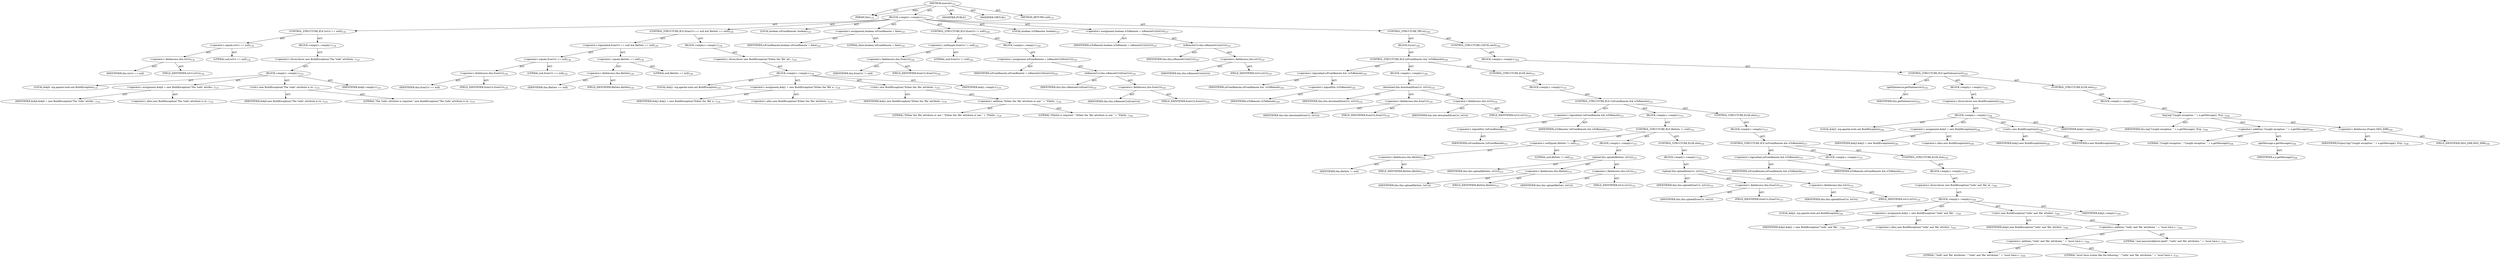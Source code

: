 digraph "execute" {  
"111669149700" [label = <(METHOD,execute)<SUB>133</SUB>> ]
"115964116995" [label = <(PARAM,this)<SUB>133</SUB>> ]
"25769803781" [label = <(BLOCK,&lt;empty&gt;,&lt;empty&gt;)<SUB>133</SUB>> ]
"47244640257" [label = <(CONTROL_STRUCTURE,IF,if (toUri == null))<SUB>134</SUB>> ]
"30064771092" [label = <(&lt;operator&gt;.equals,toUri == null)<SUB>134</SUB>> ]
"30064771093" [label = <(&lt;operator&gt;.fieldAccess,this.toUri)<SUB>134</SUB>> ]
"68719476777" [label = <(IDENTIFIER,this,toUri == null)> ]
"55834574857" [label = <(FIELD_IDENTIFIER,toUri,toUri)<SUB>134</SUB>> ]
"90194313220" [label = <(LITERAL,null,toUri == null)<SUB>134</SUB>> ]
"25769803782" [label = <(BLOCK,&lt;empty&gt;,&lt;empty&gt;)<SUB>134</SUB>> ]
"30064771094" [label = <(&lt;operator&gt;.throw,throw new BuildException(&quot;The 'todir' attribute...)<SUB>135</SUB>> ]
"25769803783" [label = <(BLOCK,&lt;empty&gt;,&lt;empty&gt;)<SUB>135</SUB>> ]
"94489280512" [label = <(LOCAL,$obj0: org.apache.tools.ant.BuildException)<SUB>135</SUB>> ]
"30064771095" [label = <(&lt;operator&gt;.assignment,$obj0 = new BuildException(&quot;The 'todir' attribu...)<SUB>135</SUB>> ]
"68719476778" [label = <(IDENTIFIER,$obj0,$obj0 = new BuildException(&quot;The 'todir' attribu...)<SUB>135</SUB>> ]
"30064771096" [label = <(&lt;operator&gt;.alloc,new BuildException(&quot;The 'todir' attribute is re...)<SUB>135</SUB>> ]
"30064771097" [label = <(&lt;init&gt;,new BuildException(&quot;The 'todir' attribute is re...)<SUB>135</SUB>> ]
"68719476779" [label = <(IDENTIFIER,$obj0,new BuildException(&quot;The 'todir' attribute is re...)<SUB>135</SUB>> ]
"90194313221" [label = <(LITERAL,&quot;The 'todir' attribute is required.&quot;,new BuildException(&quot;The 'todir' attribute is re...)<SUB>135</SUB>> ]
"68719476780" [label = <(IDENTIFIER,$obj0,&lt;empty&gt;)<SUB>135</SUB>> ]
"47244640258" [label = <(CONTROL_STRUCTURE,IF,if (fromUri == null &amp;&amp; fileSets == null))<SUB>138</SUB>> ]
"30064771098" [label = <(&lt;operator&gt;.logicalAnd,fromUri == null &amp;&amp; fileSets == null)<SUB>138</SUB>> ]
"30064771099" [label = <(&lt;operator&gt;.equals,fromUri == null)<SUB>138</SUB>> ]
"30064771100" [label = <(&lt;operator&gt;.fieldAccess,this.fromUri)<SUB>138</SUB>> ]
"68719476781" [label = <(IDENTIFIER,this,fromUri == null)> ]
"55834574858" [label = <(FIELD_IDENTIFIER,fromUri,fromUri)<SUB>138</SUB>> ]
"90194313222" [label = <(LITERAL,null,fromUri == null)<SUB>138</SUB>> ]
"30064771101" [label = <(&lt;operator&gt;.equals,fileSets == null)<SUB>138</SUB>> ]
"30064771102" [label = <(&lt;operator&gt;.fieldAccess,this.fileSets)<SUB>138</SUB>> ]
"68719476782" [label = <(IDENTIFIER,this,fileSets == null)> ]
"55834574859" [label = <(FIELD_IDENTIFIER,fileSets,fileSets)<SUB>138</SUB>> ]
"90194313223" [label = <(LITERAL,null,fileSets == null)<SUB>138</SUB>> ]
"25769803784" [label = <(BLOCK,&lt;empty&gt;,&lt;empty&gt;)<SUB>138</SUB>> ]
"30064771103" [label = <(&lt;operator&gt;.throw,throw new BuildException(&quot;Either the 'file' att...)<SUB>139</SUB>> ]
"25769803785" [label = <(BLOCK,&lt;empty&gt;,&lt;empty&gt;)<SUB>139</SUB>> ]
"94489280513" [label = <(LOCAL,$obj1: org.apache.tools.ant.BuildException)<SUB>139</SUB>> ]
"30064771104" [label = <(&lt;operator&gt;.assignment,$obj1 = new BuildException(&quot;Either the 'file' a...)<SUB>139</SUB>> ]
"68719476783" [label = <(IDENTIFIER,$obj1,$obj1 = new BuildException(&quot;Either the 'file' a...)<SUB>139</SUB>> ]
"30064771105" [label = <(&lt;operator&gt;.alloc,new BuildException(&quot;Either the 'file' attribute...)<SUB>139</SUB>> ]
"30064771106" [label = <(&lt;init&gt;,new BuildException(&quot;Either the 'file' attribute...)<SUB>139</SUB>> ]
"68719476784" [label = <(IDENTIFIER,$obj1,new BuildException(&quot;Either the 'file' attribute...)<SUB>139</SUB>> ]
"30064771107" [label = <(&lt;operator&gt;.addition,&quot;Either the 'file' attribute or one &quot; + &quot;FileSe...)<SUB>139</SUB>> ]
"90194313224" [label = <(LITERAL,&quot;Either the 'file' attribute or one &quot;,&quot;Either the 'file' attribute or one &quot; + &quot;FileSe...)<SUB>139</SUB>> ]
"90194313225" [label = <(LITERAL,&quot;FileSet is required.&quot;,&quot;Either the 'file' attribute or one &quot; + &quot;FileSe...)<SUB>140</SUB>> ]
"68719476785" [label = <(IDENTIFIER,$obj1,&lt;empty&gt;)<SUB>139</SUB>> ]
"94489280514" [label = <(LOCAL,boolean isFromRemote: boolean)<SUB>143</SUB>> ]
"30064771108" [label = <(&lt;operator&gt;.assignment,boolean isFromRemote = false)<SUB>143</SUB>> ]
"68719476786" [label = <(IDENTIFIER,isFromRemote,boolean isFromRemote = false)<SUB>143</SUB>> ]
"90194313226" [label = <(LITERAL,false,boolean isFromRemote = false)<SUB>143</SUB>> ]
"47244640259" [label = <(CONTROL_STRUCTURE,IF,if (fromUri != null))<SUB>144</SUB>> ]
"30064771109" [label = <(&lt;operator&gt;.notEquals,fromUri != null)<SUB>144</SUB>> ]
"30064771110" [label = <(&lt;operator&gt;.fieldAccess,this.fromUri)<SUB>144</SUB>> ]
"68719476787" [label = <(IDENTIFIER,this,fromUri != null)> ]
"55834574860" [label = <(FIELD_IDENTIFIER,fromUri,fromUri)<SUB>144</SUB>> ]
"90194313227" [label = <(LITERAL,null,fromUri != null)<SUB>144</SUB>> ]
"25769803786" [label = <(BLOCK,&lt;empty&gt;,&lt;empty&gt;)<SUB>144</SUB>> ]
"30064771111" [label = <(&lt;operator&gt;.assignment,isFromRemote = isRemoteUri(fromUri))<SUB>145</SUB>> ]
"68719476788" [label = <(IDENTIFIER,isFromRemote,isFromRemote = isRemoteUri(fromUri))<SUB>145</SUB>> ]
"30064771112" [label = <(isRemoteUri,this.isRemoteUri(fromUri))<SUB>145</SUB>> ]
"68719476741" [label = <(IDENTIFIER,this,this.isRemoteUri(fromUri))<SUB>145</SUB>> ]
"30064771113" [label = <(&lt;operator&gt;.fieldAccess,this.fromUri)<SUB>145</SUB>> ]
"68719476789" [label = <(IDENTIFIER,this,this.isRemoteUri(fromUri))> ]
"55834574861" [label = <(FIELD_IDENTIFIER,fromUri,fromUri)<SUB>145</SUB>> ]
"94489280515" [label = <(LOCAL,boolean isToRemote: boolean)<SUB>147</SUB>> ]
"30064771114" [label = <(&lt;operator&gt;.assignment,boolean isToRemote = isRemoteUri(toUri))<SUB>147</SUB>> ]
"68719476790" [label = <(IDENTIFIER,isToRemote,boolean isToRemote = isRemoteUri(toUri))<SUB>147</SUB>> ]
"30064771115" [label = <(isRemoteUri,this.isRemoteUri(toUri))<SUB>147</SUB>> ]
"68719476742" [label = <(IDENTIFIER,this,this.isRemoteUri(toUri))<SUB>147</SUB>> ]
"30064771116" [label = <(&lt;operator&gt;.fieldAccess,this.toUri)<SUB>147</SUB>> ]
"68719476791" [label = <(IDENTIFIER,this,this.isRemoteUri(toUri))> ]
"55834574862" [label = <(FIELD_IDENTIFIER,toUri,toUri)<SUB>147</SUB>> ]
"47244640260" [label = <(CONTROL_STRUCTURE,TRY,try)<SUB>148</SUB>> ]
"25769803787" [label = <(BLOCK,try,try)<SUB>148</SUB>> ]
"47244640261" [label = <(CONTROL_STRUCTURE,IF,if (isFromRemote &amp;&amp; !isToRemote))<SUB>149</SUB>> ]
"30064771117" [label = <(&lt;operator&gt;.logicalAnd,isFromRemote &amp;&amp; !isToRemote)<SUB>149</SUB>> ]
"68719476792" [label = <(IDENTIFIER,isFromRemote,isFromRemote &amp;&amp; !isToRemote)<SUB>149</SUB>> ]
"30064771118" [label = <(&lt;operator&gt;.logicalNot,!isToRemote)<SUB>149</SUB>> ]
"68719476793" [label = <(IDENTIFIER,isToRemote,!isToRemote)<SUB>149</SUB>> ]
"25769803788" [label = <(BLOCK,&lt;empty&gt;,&lt;empty&gt;)<SUB>149</SUB>> ]
"30064771119" [label = <(download,this.download(fromUri, toUri))<SUB>150</SUB>> ]
"68719476743" [label = <(IDENTIFIER,this,this.download(fromUri, toUri))<SUB>150</SUB>> ]
"30064771120" [label = <(&lt;operator&gt;.fieldAccess,this.fromUri)<SUB>150</SUB>> ]
"68719476794" [label = <(IDENTIFIER,this,this.download(fromUri, toUri))> ]
"55834574863" [label = <(FIELD_IDENTIFIER,fromUri,fromUri)<SUB>150</SUB>> ]
"30064771121" [label = <(&lt;operator&gt;.fieldAccess,this.toUri)<SUB>150</SUB>> ]
"68719476795" [label = <(IDENTIFIER,this,this.download(fromUri, toUri))> ]
"55834574864" [label = <(FIELD_IDENTIFIER,toUri,toUri)<SUB>150</SUB>> ]
"47244640262" [label = <(CONTROL_STRUCTURE,ELSE,else)<SUB>151</SUB>> ]
"25769803789" [label = <(BLOCK,&lt;empty&gt;,&lt;empty&gt;)<SUB>151</SUB>> ]
"47244640263" [label = <(CONTROL_STRUCTURE,IF,if (!isFromRemote &amp;&amp; isToRemote))<SUB>151</SUB>> ]
"30064771122" [label = <(&lt;operator&gt;.logicalAnd,!isFromRemote &amp;&amp; isToRemote)<SUB>151</SUB>> ]
"30064771123" [label = <(&lt;operator&gt;.logicalNot,!isFromRemote)<SUB>151</SUB>> ]
"68719476796" [label = <(IDENTIFIER,isFromRemote,!isFromRemote)<SUB>151</SUB>> ]
"68719476797" [label = <(IDENTIFIER,isToRemote,!isFromRemote &amp;&amp; isToRemote)<SUB>151</SUB>> ]
"25769803790" [label = <(BLOCK,&lt;empty&gt;,&lt;empty&gt;)<SUB>151</SUB>> ]
"47244640264" [label = <(CONTROL_STRUCTURE,IF,if (fileSets != null))<SUB>152</SUB>> ]
"30064771124" [label = <(&lt;operator&gt;.notEquals,fileSets != null)<SUB>152</SUB>> ]
"30064771125" [label = <(&lt;operator&gt;.fieldAccess,this.fileSets)<SUB>152</SUB>> ]
"68719476798" [label = <(IDENTIFIER,this,fileSets != null)> ]
"55834574865" [label = <(FIELD_IDENTIFIER,fileSets,fileSets)<SUB>152</SUB>> ]
"90194313228" [label = <(LITERAL,null,fileSets != null)<SUB>152</SUB>> ]
"25769803791" [label = <(BLOCK,&lt;empty&gt;,&lt;empty&gt;)<SUB>152</SUB>> ]
"30064771126" [label = <(upload,this.upload(fileSets, toUri))<SUB>153</SUB>> ]
"68719476744" [label = <(IDENTIFIER,this,this.upload(fileSets, toUri))<SUB>153</SUB>> ]
"30064771127" [label = <(&lt;operator&gt;.fieldAccess,this.fileSets)<SUB>153</SUB>> ]
"68719476799" [label = <(IDENTIFIER,this,this.upload(fileSets, toUri))> ]
"55834574866" [label = <(FIELD_IDENTIFIER,fileSets,fileSets)<SUB>153</SUB>> ]
"30064771128" [label = <(&lt;operator&gt;.fieldAccess,this.toUri)<SUB>153</SUB>> ]
"68719476800" [label = <(IDENTIFIER,this,this.upload(fileSets, toUri))> ]
"55834574867" [label = <(FIELD_IDENTIFIER,toUri,toUri)<SUB>153</SUB>> ]
"47244640265" [label = <(CONTROL_STRUCTURE,ELSE,else)<SUB>154</SUB>> ]
"25769803792" [label = <(BLOCK,&lt;empty&gt;,&lt;empty&gt;)<SUB>154</SUB>> ]
"30064771129" [label = <(upload,this.upload(fromUri, toUri))<SUB>155</SUB>> ]
"68719476745" [label = <(IDENTIFIER,this,this.upload(fromUri, toUri))<SUB>155</SUB>> ]
"30064771130" [label = <(&lt;operator&gt;.fieldAccess,this.fromUri)<SUB>155</SUB>> ]
"68719476801" [label = <(IDENTIFIER,this,this.upload(fromUri, toUri))> ]
"55834574868" [label = <(FIELD_IDENTIFIER,fromUri,fromUri)<SUB>155</SUB>> ]
"30064771131" [label = <(&lt;operator&gt;.fieldAccess,this.toUri)<SUB>155</SUB>> ]
"68719476802" [label = <(IDENTIFIER,this,this.upload(fromUri, toUri))> ]
"55834574869" [label = <(FIELD_IDENTIFIER,toUri,toUri)<SUB>155</SUB>> ]
"47244640266" [label = <(CONTROL_STRUCTURE,ELSE,else)<SUB>157</SUB>> ]
"25769803793" [label = <(BLOCK,&lt;empty&gt;,&lt;empty&gt;)<SUB>157</SUB>> ]
"47244640267" [label = <(CONTROL_STRUCTURE,IF,if (isFromRemote &amp;&amp; isToRemote))<SUB>157</SUB>> ]
"30064771132" [label = <(&lt;operator&gt;.logicalAnd,isFromRemote &amp;&amp; isToRemote)<SUB>157</SUB>> ]
"68719476803" [label = <(IDENTIFIER,isFromRemote,isFromRemote &amp;&amp; isToRemote)<SUB>157</SUB>> ]
"68719476804" [label = <(IDENTIFIER,isToRemote,isFromRemote &amp;&amp; isToRemote)<SUB>157</SUB>> ]
"25769803794" [label = <(BLOCK,&lt;empty&gt;,&lt;empty&gt;)<SUB>157</SUB>> ]
"47244640268" [label = <(CONTROL_STRUCTURE,ELSE,else)<SUB>159</SUB>> ]
"25769803795" [label = <(BLOCK,&lt;empty&gt;,&lt;empty&gt;)<SUB>159</SUB>> ]
"30064771133" [label = <(&lt;operator&gt;.throw,throw new BuildException(&quot;'todir' and 'file' at...)<SUB>160</SUB>> ]
"25769803796" [label = <(BLOCK,&lt;empty&gt;,&lt;empty&gt;)<SUB>160</SUB>> ]
"94489280516" [label = <(LOCAL,$obj2: org.apache.tools.ant.BuildException)<SUB>160</SUB>> ]
"30064771134" [label = <(&lt;operator&gt;.assignment,$obj2 = new BuildException(&quot;'todir' and 'file' ...)<SUB>160</SUB>> ]
"68719476805" [label = <(IDENTIFIER,$obj2,$obj2 = new BuildException(&quot;'todir' and 'file' ...)<SUB>160</SUB>> ]
"30064771135" [label = <(&lt;operator&gt;.alloc,new BuildException(&quot;'todir' and 'file' attribut...)<SUB>160</SUB>> ]
"30064771136" [label = <(&lt;init&gt;,new BuildException(&quot;'todir' and 'file' attribut...)<SUB>160</SUB>> ]
"68719476806" [label = <(IDENTIFIER,$obj2,new BuildException(&quot;'todir' and 'file' attribut...)<SUB>160</SUB>> ]
"30064771137" [label = <(&lt;operator&gt;.addition,&quot;'todir' and 'file' attributes &quot; + &quot;must have s...)<SUB>160</SUB>> ]
"30064771138" [label = <(&lt;operator&gt;.addition,&quot;'todir' and 'file' attributes &quot; + &quot;must have s...)<SUB>160</SUB>> ]
"90194313229" [label = <(LITERAL,&quot;'todir' and 'file' attributes &quot;,&quot;'todir' and 'file' attributes &quot; + &quot;must have s...)<SUB>160</SUB>> ]
"90194313230" [label = <(LITERAL,&quot;must have syntax like the following: &quot;,&quot;'todir' and 'file' attributes &quot; + &quot;must have s...)<SUB>161</SUB>> ]
"90194313231" [label = <(LITERAL,&quot;user:password@host:/path&quot;,&quot;'todir' and 'file' attributes &quot; + &quot;must have s...)<SUB>162</SUB>> ]
"68719476807" [label = <(IDENTIFIER,$obj2,&lt;empty&gt;)<SUB>160</SUB>> ]
"47244640269" [label = <(CONTROL_STRUCTURE,CATCH,catch)<SUB>164</SUB>> ]
"25769803797" [label = <(BLOCK,&lt;empty&gt;,&lt;empty&gt;)<SUB>164</SUB>> ]
"47244640270" [label = <(CONTROL_STRUCTURE,IF,if (getFailonerror()))<SUB>165</SUB>> ]
"30064771139" [label = <(getFailonerror,getFailonerror())<SUB>165</SUB>> ]
"68719476746" [label = <(IDENTIFIER,this,getFailonerror())<SUB>165</SUB>> ]
"25769803798" [label = <(BLOCK,&lt;empty&gt;,&lt;empty&gt;)<SUB>165</SUB>> ]
"30064771140" [label = <(&lt;operator&gt;.throw,throw new BuildException(e);)<SUB>166</SUB>> ]
"25769803799" [label = <(BLOCK,&lt;empty&gt;,&lt;empty&gt;)<SUB>166</SUB>> ]
"94489280517" [label = <(LOCAL,$obj3: org.apache.tools.ant.BuildException)<SUB>166</SUB>> ]
"30064771141" [label = <(&lt;operator&gt;.assignment,$obj3 = new BuildException(e))<SUB>166</SUB>> ]
"68719476808" [label = <(IDENTIFIER,$obj3,$obj3 = new BuildException(e))<SUB>166</SUB>> ]
"30064771142" [label = <(&lt;operator&gt;.alloc,new BuildException(e))<SUB>166</SUB>> ]
"30064771143" [label = <(&lt;init&gt;,new BuildException(e))<SUB>166</SUB>> ]
"68719476809" [label = <(IDENTIFIER,$obj3,new BuildException(e))<SUB>166</SUB>> ]
"68719476810" [label = <(IDENTIFIER,e,new BuildException(e))<SUB>166</SUB>> ]
"68719476811" [label = <(IDENTIFIER,$obj3,&lt;empty&gt;)<SUB>166</SUB>> ]
"47244640271" [label = <(CONTROL_STRUCTURE,ELSE,else)<SUB>167</SUB>> ]
"25769803800" [label = <(BLOCK,&lt;empty&gt;,&lt;empty&gt;)<SUB>167</SUB>> ]
"30064771144" [label = <(log,log(&quot;Caught exception: &quot; + e.getMessage(), Proj...)<SUB>168</SUB>> ]
"68719476747" [label = <(IDENTIFIER,this,log(&quot;Caught exception: &quot; + e.getMessage(), Proj...)<SUB>168</SUB>> ]
"30064771145" [label = <(&lt;operator&gt;.addition,&quot;Caught exception: &quot; + e.getMessage())<SUB>168</SUB>> ]
"90194313232" [label = <(LITERAL,&quot;Caught exception: &quot;,&quot;Caught exception: &quot; + e.getMessage())<SUB>168</SUB>> ]
"30064771146" [label = <(getMessage,e.getMessage())<SUB>168</SUB>> ]
"68719476812" [label = <(IDENTIFIER,e,e.getMessage())<SUB>168</SUB>> ]
"30064771147" [label = <(&lt;operator&gt;.fieldAccess,Project.MSG_ERR)<SUB>168</SUB>> ]
"68719476813" [label = <(IDENTIFIER,Project,log(&quot;Caught exception: &quot; + e.getMessage(), Proj...)<SUB>168</SUB>> ]
"55834574870" [label = <(FIELD_IDENTIFIER,MSG_ERR,MSG_ERR)<SUB>168</SUB>> ]
"133143986187" [label = <(MODIFIER,PUBLIC)> ]
"133143986188" [label = <(MODIFIER,VIRTUAL)> ]
"128849018884" [label = <(METHOD_RETURN,void)<SUB>133</SUB>> ]
  "111669149700" -> "115964116995"  [ label = "AST: "] 
  "111669149700" -> "25769803781"  [ label = "AST: "] 
  "111669149700" -> "133143986187"  [ label = "AST: "] 
  "111669149700" -> "133143986188"  [ label = "AST: "] 
  "111669149700" -> "128849018884"  [ label = "AST: "] 
  "25769803781" -> "47244640257"  [ label = "AST: "] 
  "25769803781" -> "47244640258"  [ label = "AST: "] 
  "25769803781" -> "94489280514"  [ label = "AST: "] 
  "25769803781" -> "30064771108"  [ label = "AST: "] 
  "25769803781" -> "47244640259"  [ label = "AST: "] 
  "25769803781" -> "94489280515"  [ label = "AST: "] 
  "25769803781" -> "30064771114"  [ label = "AST: "] 
  "25769803781" -> "47244640260"  [ label = "AST: "] 
  "47244640257" -> "30064771092"  [ label = "AST: "] 
  "47244640257" -> "25769803782"  [ label = "AST: "] 
  "30064771092" -> "30064771093"  [ label = "AST: "] 
  "30064771092" -> "90194313220"  [ label = "AST: "] 
  "30064771093" -> "68719476777"  [ label = "AST: "] 
  "30064771093" -> "55834574857"  [ label = "AST: "] 
  "25769803782" -> "30064771094"  [ label = "AST: "] 
  "30064771094" -> "25769803783"  [ label = "AST: "] 
  "25769803783" -> "94489280512"  [ label = "AST: "] 
  "25769803783" -> "30064771095"  [ label = "AST: "] 
  "25769803783" -> "30064771097"  [ label = "AST: "] 
  "25769803783" -> "68719476780"  [ label = "AST: "] 
  "30064771095" -> "68719476778"  [ label = "AST: "] 
  "30064771095" -> "30064771096"  [ label = "AST: "] 
  "30064771097" -> "68719476779"  [ label = "AST: "] 
  "30064771097" -> "90194313221"  [ label = "AST: "] 
  "47244640258" -> "30064771098"  [ label = "AST: "] 
  "47244640258" -> "25769803784"  [ label = "AST: "] 
  "30064771098" -> "30064771099"  [ label = "AST: "] 
  "30064771098" -> "30064771101"  [ label = "AST: "] 
  "30064771099" -> "30064771100"  [ label = "AST: "] 
  "30064771099" -> "90194313222"  [ label = "AST: "] 
  "30064771100" -> "68719476781"  [ label = "AST: "] 
  "30064771100" -> "55834574858"  [ label = "AST: "] 
  "30064771101" -> "30064771102"  [ label = "AST: "] 
  "30064771101" -> "90194313223"  [ label = "AST: "] 
  "30064771102" -> "68719476782"  [ label = "AST: "] 
  "30064771102" -> "55834574859"  [ label = "AST: "] 
  "25769803784" -> "30064771103"  [ label = "AST: "] 
  "30064771103" -> "25769803785"  [ label = "AST: "] 
  "25769803785" -> "94489280513"  [ label = "AST: "] 
  "25769803785" -> "30064771104"  [ label = "AST: "] 
  "25769803785" -> "30064771106"  [ label = "AST: "] 
  "25769803785" -> "68719476785"  [ label = "AST: "] 
  "30064771104" -> "68719476783"  [ label = "AST: "] 
  "30064771104" -> "30064771105"  [ label = "AST: "] 
  "30064771106" -> "68719476784"  [ label = "AST: "] 
  "30064771106" -> "30064771107"  [ label = "AST: "] 
  "30064771107" -> "90194313224"  [ label = "AST: "] 
  "30064771107" -> "90194313225"  [ label = "AST: "] 
  "30064771108" -> "68719476786"  [ label = "AST: "] 
  "30064771108" -> "90194313226"  [ label = "AST: "] 
  "47244640259" -> "30064771109"  [ label = "AST: "] 
  "47244640259" -> "25769803786"  [ label = "AST: "] 
  "30064771109" -> "30064771110"  [ label = "AST: "] 
  "30064771109" -> "90194313227"  [ label = "AST: "] 
  "30064771110" -> "68719476787"  [ label = "AST: "] 
  "30064771110" -> "55834574860"  [ label = "AST: "] 
  "25769803786" -> "30064771111"  [ label = "AST: "] 
  "30064771111" -> "68719476788"  [ label = "AST: "] 
  "30064771111" -> "30064771112"  [ label = "AST: "] 
  "30064771112" -> "68719476741"  [ label = "AST: "] 
  "30064771112" -> "30064771113"  [ label = "AST: "] 
  "30064771113" -> "68719476789"  [ label = "AST: "] 
  "30064771113" -> "55834574861"  [ label = "AST: "] 
  "30064771114" -> "68719476790"  [ label = "AST: "] 
  "30064771114" -> "30064771115"  [ label = "AST: "] 
  "30064771115" -> "68719476742"  [ label = "AST: "] 
  "30064771115" -> "30064771116"  [ label = "AST: "] 
  "30064771116" -> "68719476791"  [ label = "AST: "] 
  "30064771116" -> "55834574862"  [ label = "AST: "] 
  "47244640260" -> "25769803787"  [ label = "AST: "] 
  "47244640260" -> "47244640269"  [ label = "AST: "] 
  "25769803787" -> "47244640261"  [ label = "AST: "] 
  "47244640261" -> "30064771117"  [ label = "AST: "] 
  "47244640261" -> "25769803788"  [ label = "AST: "] 
  "47244640261" -> "47244640262"  [ label = "AST: "] 
  "30064771117" -> "68719476792"  [ label = "AST: "] 
  "30064771117" -> "30064771118"  [ label = "AST: "] 
  "30064771118" -> "68719476793"  [ label = "AST: "] 
  "25769803788" -> "30064771119"  [ label = "AST: "] 
  "30064771119" -> "68719476743"  [ label = "AST: "] 
  "30064771119" -> "30064771120"  [ label = "AST: "] 
  "30064771119" -> "30064771121"  [ label = "AST: "] 
  "30064771120" -> "68719476794"  [ label = "AST: "] 
  "30064771120" -> "55834574863"  [ label = "AST: "] 
  "30064771121" -> "68719476795"  [ label = "AST: "] 
  "30064771121" -> "55834574864"  [ label = "AST: "] 
  "47244640262" -> "25769803789"  [ label = "AST: "] 
  "25769803789" -> "47244640263"  [ label = "AST: "] 
  "47244640263" -> "30064771122"  [ label = "AST: "] 
  "47244640263" -> "25769803790"  [ label = "AST: "] 
  "47244640263" -> "47244640266"  [ label = "AST: "] 
  "30064771122" -> "30064771123"  [ label = "AST: "] 
  "30064771122" -> "68719476797"  [ label = "AST: "] 
  "30064771123" -> "68719476796"  [ label = "AST: "] 
  "25769803790" -> "47244640264"  [ label = "AST: "] 
  "47244640264" -> "30064771124"  [ label = "AST: "] 
  "47244640264" -> "25769803791"  [ label = "AST: "] 
  "47244640264" -> "47244640265"  [ label = "AST: "] 
  "30064771124" -> "30064771125"  [ label = "AST: "] 
  "30064771124" -> "90194313228"  [ label = "AST: "] 
  "30064771125" -> "68719476798"  [ label = "AST: "] 
  "30064771125" -> "55834574865"  [ label = "AST: "] 
  "25769803791" -> "30064771126"  [ label = "AST: "] 
  "30064771126" -> "68719476744"  [ label = "AST: "] 
  "30064771126" -> "30064771127"  [ label = "AST: "] 
  "30064771126" -> "30064771128"  [ label = "AST: "] 
  "30064771127" -> "68719476799"  [ label = "AST: "] 
  "30064771127" -> "55834574866"  [ label = "AST: "] 
  "30064771128" -> "68719476800"  [ label = "AST: "] 
  "30064771128" -> "55834574867"  [ label = "AST: "] 
  "47244640265" -> "25769803792"  [ label = "AST: "] 
  "25769803792" -> "30064771129"  [ label = "AST: "] 
  "30064771129" -> "68719476745"  [ label = "AST: "] 
  "30064771129" -> "30064771130"  [ label = "AST: "] 
  "30064771129" -> "30064771131"  [ label = "AST: "] 
  "30064771130" -> "68719476801"  [ label = "AST: "] 
  "30064771130" -> "55834574868"  [ label = "AST: "] 
  "30064771131" -> "68719476802"  [ label = "AST: "] 
  "30064771131" -> "55834574869"  [ label = "AST: "] 
  "47244640266" -> "25769803793"  [ label = "AST: "] 
  "25769803793" -> "47244640267"  [ label = "AST: "] 
  "47244640267" -> "30064771132"  [ label = "AST: "] 
  "47244640267" -> "25769803794"  [ label = "AST: "] 
  "47244640267" -> "47244640268"  [ label = "AST: "] 
  "30064771132" -> "68719476803"  [ label = "AST: "] 
  "30064771132" -> "68719476804"  [ label = "AST: "] 
  "47244640268" -> "25769803795"  [ label = "AST: "] 
  "25769803795" -> "30064771133"  [ label = "AST: "] 
  "30064771133" -> "25769803796"  [ label = "AST: "] 
  "25769803796" -> "94489280516"  [ label = "AST: "] 
  "25769803796" -> "30064771134"  [ label = "AST: "] 
  "25769803796" -> "30064771136"  [ label = "AST: "] 
  "25769803796" -> "68719476807"  [ label = "AST: "] 
  "30064771134" -> "68719476805"  [ label = "AST: "] 
  "30064771134" -> "30064771135"  [ label = "AST: "] 
  "30064771136" -> "68719476806"  [ label = "AST: "] 
  "30064771136" -> "30064771137"  [ label = "AST: "] 
  "30064771137" -> "30064771138"  [ label = "AST: "] 
  "30064771137" -> "90194313231"  [ label = "AST: "] 
  "30064771138" -> "90194313229"  [ label = "AST: "] 
  "30064771138" -> "90194313230"  [ label = "AST: "] 
  "47244640269" -> "25769803797"  [ label = "AST: "] 
  "25769803797" -> "47244640270"  [ label = "AST: "] 
  "47244640270" -> "30064771139"  [ label = "AST: "] 
  "47244640270" -> "25769803798"  [ label = "AST: "] 
  "47244640270" -> "47244640271"  [ label = "AST: "] 
  "30064771139" -> "68719476746"  [ label = "AST: "] 
  "25769803798" -> "30064771140"  [ label = "AST: "] 
  "30064771140" -> "25769803799"  [ label = "AST: "] 
  "25769803799" -> "94489280517"  [ label = "AST: "] 
  "25769803799" -> "30064771141"  [ label = "AST: "] 
  "25769803799" -> "30064771143"  [ label = "AST: "] 
  "25769803799" -> "68719476811"  [ label = "AST: "] 
  "30064771141" -> "68719476808"  [ label = "AST: "] 
  "30064771141" -> "30064771142"  [ label = "AST: "] 
  "30064771143" -> "68719476809"  [ label = "AST: "] 
  "30064771143" -> "68719476810"  [ label = "AST: "] 
  "47244640271" -> "25769803800"  [ label = "AST: "] 
  "25769803800" -> "30064771144"  [ label = "AST: "] 
  "30064771144" -> "68719476747"  [ label = "AST: "] 
  "30064771144" -> "30064771145"  [ label = "AST: "] 
  "30064771144" -> "30064771147"  [ label = "AST: "] 
  "30064771145" -> "90194313232"  [ label = "AST: "] 
  "30064771145" -> "30064771146"  [ label = "AST: "] 
  "30064771146" -> "68719476812"  [ label = "AST: "] 
  "30064771147" -> "68719476813"  [ label = "AST: "] 
  "30064771147" -> "55834574870"  [ label = "AST: "] 
  "111669149700" -> "115964116995"  [ label = "DDG: "] 
}
